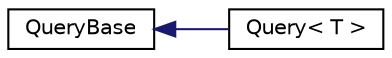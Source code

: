 digraph "Graphical Class Hierarchy"
{
  edge [fontname="Helvetica",fontsize="10",labelfontname="Helvetica",labelfontsize="10"];
  node [fontname="Helvetica",fontsize="10",shape=record];
  rankdir="LR";
  Node1 [label="QueryBase",height=0.2,width=0.4,color="black", fillcolor="white", style="filled",URL="$class_query_base.html"];
  Node1 -> Node2 [dir="back",color="midnightblue",fontsize="10",style="solid",fontname="Helvetica"];
  Node2 [label="Query\< T \>",height=0.2,width=0.4,color="black", fillcolor="white", style="filled",URL="$class_query.html",tooltip="This class hold a query."];
}

